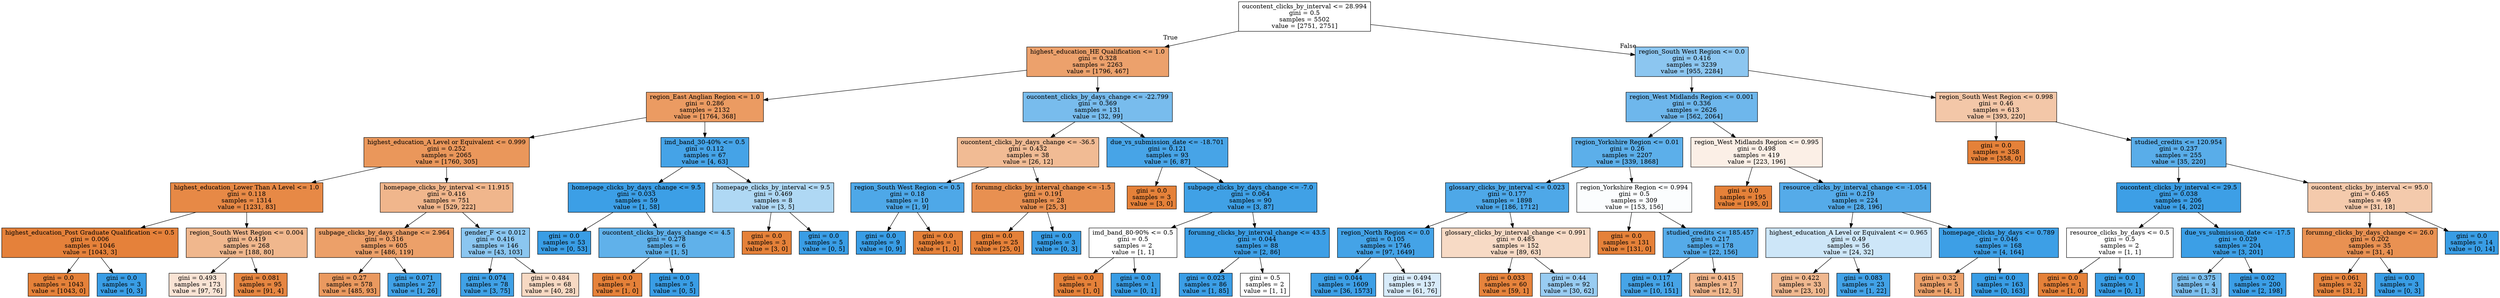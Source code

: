 digraph Tree {
node [shape=box, style="filled", color="black"] ;
0 [label="oucontent_clicks_by_interval <= 28.994\ngini = 0.5\nsamples = 5502\nvalue = [2751, 2751]", fillcolor="#e5813900"] ;
1 [label="highest_education_HE Qualification <= 1.0\ngini = 0.328\nsamples = 2263\nvalue = [1796, 467]", fillcolor="#e58139bd"] ;
0 -> 1 [labeldistance=2.5, labelangle=45, headlabel="True"] ;
2 [label="region_East Anglian Region <= 1.0\ngini = 0.286\nsamples = 2132\nvalue = [1764, 368]", fillcolor="#e58139ca"] ;
1 -> 2 ;
3 [label="highest_education_A Level or Equivalent <= 0.999\ngini = 0.252\nsamples = 2065\nvalue = [1760, 305]", fillcolor="#e58139d3"] ;
2 -> 3 ;
4 [label="highest_education_Lower Than A Level <= 1.0\ngini = 0.118\nsamples = 1314\nvalue = [1231, 83]", fillcolor="#e58139ee"] ;
3 -> 4 ;
5 [label="highest_education_Post Graduate Qualification <= 0.5\ngini = 0.006\nsamples = 1046\nvalue = [1043, 3]", fillcolor="#e58139fe"] ;
4 -> 5 ;
6 [label="gini = 0.0\nsamples = 1043\nvalue = [1043, 0]", fillcolor="#e58139ff"] ;
5 -> 6 ;
7 [label="gini = 0.0\nsamples = 3\nvalue = [0, 3]", fillcolor="#399de5ff"] ;
5 -> 7 ;
8 [label="region_South West Region <= 0.004\ngini = 0.419\nsamples = 268\nvalue = [188, 80]", fillcolor="#e5813992"] ;
4 -> 8 ;
9 [label="gini = 0.493\nsamples = 173\nvalue = [97, 76]", fillcolor="#e5813937"] ;
8 -> 9 ;
10 [label="gini = 0.081\nsamples = 95\nvalue = [91, 4]", fillcolor="#e58139f4"] ;
8 -> 10 ;
11 [label="homepage_clicks_by_interval <= 11.915\ngini = 0.416\nsamples = 751\nvalue = [529, 222]", fillcolor="#e5813994"] ;
3 -> 11 ;
12 [label="subpage_clicks_by_days_change <= 2.964\ngini = 0.316\nsamples = 605\nvalue = [486, 119]", fillcolor="#e58139c1"] ;
11 -> 12 ;
13 [label="gini = 0.27\nsamples = 578\nvalue = [485, 93]", fillcolor="#e58139ce"] ;
12 -> 13 ;
14 [label="gini = 0.071\nsamples = 27\nvalue = [1, 26]", fillcolor="#399de5f5"] ;
12 -> 14 ;
15 [label="gender_F <= 0.012\ngini = 0.416\nsamples = 146\nvalue = [43, 103]", fillcolor="#399de595"] ;
11 -> 15 ;
16 [label="gini = 0.074\nsamples = 78\nvalue = [3, 75]", fillcolor="#399de5f5"] ;
15 -> 16 ;
17 [label="gini = 0.484\nsamples = 68\nvalue = [40, 28]", fillcolor="#e581394d"] ;
15 -> 17 ;
18 [label="imd_band_30-40% <= 0.5\ngini = 0.112\nsamples = 67\nvalue = [4, 63]", fillcolor="#399de5ef"] ;
2 -> 18 ;
19 [label="homepage_clicks_by_days_change <= 9.5\ngini = 0.033\nsamples = 59\nvalue = [1, 58]", fillcolor="#399de5fb"] ;
18 -> 19 ;
20 [label="gini = 0.0\nsamples = 53\nvalue = [0, 53]", fillcolor="#399de5ff"] ;
19 -> 20 ;
21 [label="oucontent_clicks_by_days_change <= 4.5\ngini = 0.278\nsamples = 6\nvalue = [1, 5]", fillcolor="#399de5cc"] ;
19 -> 21 ;
22 [label="gini = 0.0\nsamples = 1\nvalue = [1, 0]", fillcolor="#e58139ff"] ;
21 -> 22 ;
23 [label="gini = 0.0\nsamples = 5\nvalue = [0, 5]", fillcolor="#399de5ff"] ;
21 -> 23 ;
24 [label="homepage_clicks_by_interval <= 9.5\ngini = 0.469\nsamples = 8\nvalue = [3, 5]", fillcolor="#399de566"] ;
18 -> 24 ;
25 [label="gini = 0.0\nsamples = 3\nvalue = [3, 0]", fillcolor="#e58139ff"] ;
24 -> 25 ;
26 [label="gini = 0.0\nsamples = 5\nvalue = [0, 5]", fillcolor="#399de5ff"] ;
24 -> 26 ;
27 [label="oucontent_clicks_by_days_change <= -22.799\ngini = 0.369\nsamples = 131\nvalue = [32, 99]", fillcolor="#399de5ad"] ;
1 -> 27 ;
28 [label="oucontent_clicks_by_days_change <= -36.5\ngini = 0.432\nsamples = 38\nvalue = [26, 12]", fillcolor="#e5813989"] ;
27 -> 28 ;
29 [label="region_South West Region <= 0.5\ngini = 0.18\nsamples = 10\nvalue = [1, 9]", fillcolor="#399de5e3"] ;
28 -> 29 ;
30 [label="gini = 0.0\nsamples = 9\nvalue = [0, 9]", fillcolor="#399de5ff"] ;
29 -> 30 ;
31 [label="gini = 0.0\nsamples = 1\nvalue = [1, 0]", fillcolor="#e58139ff"] ;
29 -> 31 ;
32 [label="forumng_clicks_by_interval_change <= -1.5\ngini = 0.191\nsamples = 28\nvalue = [25, 3]", fillcolor="#e58139e0"] ;
28 -> 32 ;
33 [label="gini = 0.0\nsamples = 25\nvalue = [25, 0]", fillcolor="#e58139ff"] ;
32 -> 33 ;
34 [label="gini = 0.0\nsamples = 3\nvalue = [0, 3]", fillcolor="#399de5ff"] ;
32 -> 34 ;
35 [label="due_vs_submission_date <= -18.701\ngini = 0.121\nsamples = 93\nvalue = [6, 87]", fillcolor="#399de5ed"] ;
27 -> 35 ;
36 [label="gini = 0.0\nsamples = 3\nvalue = [3, 0]", fillcolor="#e58139ff"] ;
35 -> 36 ;
37 [label="subpage_clicks_by_days_change <= -7.0\ngini = 0.064\nsamples = 90\nvalue = [3, 87]", fillcolor="#399de5f6"] ;
35 -> 37 ;
38 [label="imd_band_80-90% <= 0.5\ngini = 0.5\nsamples = 2\nvalue = [1, 1]", fillcolor="#e5813900"] ;
37 -> 38 ;
39 [label="gini = 0.0\nsamples = 1\nvalue = [1, 0]", fillcolor="#e58139ff"] ;
38 -> 39 ;
40 [label="gini = 0.0\nsamples = 1\nvalue = [0, 1]", fillcolor="#399de5ff"] ;
38 -> 40 ;
41 [label="forumng_clicks_by_interval_change <= 43.5\ngini = 0.044\nsamples = 88\nvalue = [2, 86]", fillcolor="#399de5f9"] ;
37 -> 41 ;
42 [label="gini = 0.023\nsamples = 86\nvalue = [1, 85]", fillcolor="#399de5fc"] ;
41 -> 42 ;
43 [label="gini = 0.5\nsamples = 2\nvalue = [1, 1]", fillcolor="#e5813900"] ;
41 -> 43 ;
44 [label="region_South West Region <= 0.0\ngini = 0.416\nsamples = 3239\nvalue = [955, 2284]", fillcolor="#399de594"] ;
0 -> 44 [labeldistance=2.5, labelangle=-45, headlabel="False"] ;
45 [label="region_West Midlands Region <= 0.001\ngini = 0.336\nsamples = 2626\nvalue = [562, 2064]", fillcolor="#399de5ba"] ;
44 -> 45 ;
46 [label="region_Yorkshire Region <= 0.01\ngini = 0.26\nsamples = 2207\nvalue = [339, 1868]", fillcolor="#399de5d1"] ;
45 -> 46 ;
47 [label="glossary_clicks_by_interval <= 0.023\ngini = 0.177\nsamples = 1898\nvalue = [186, 1712]", fillcolor="#399de5e3"] ;
46 -> 47 ;
48 [label="region_North Region <= 0.0\ngini = 0.105\nsamples = 1746\nvalue = [97, 1649]", fillcolor="#399de5f0"] ;
47 -> 48 ;
49 [label="gini = 0.044\nsamples = 1609\nvalue = [36, 1573]", fillcolor="#399de5f9"] ;
48 -> 49 ;
50 [label="gini = 0.494\nsamples = 137\nvalue = [61, 76]", fillcolor="#399de532"] ;
48 -> 50 ;
51 [label="glossary_clicks_by_interval_change <= 0.991\ngini = 0.485\nsamples = 152\nvalue = [89, 63]", fillcolor="#e581394a"] ;
47 -> 51 ;
52 [label="gini = 0.033\nsamples = 60\nvalue = [59, 1]", fillcolor="#e58139fb"] ;
51 -> 52 ;
53 [label="gini = 0.44\nsamples = 92\nvalue = [30, 62]", fillcolor="#399de584"] ;
51 -> 53 ;
54 [label="region_Yorkshire Region <= 0.994\ngini = 0.5\nsamples = 309\nvalue = [153, 156]", fillcolor="#399de505"] ;
46 -> 54 ;
55 [label="gini = 0.0\nsamples = 131\nvalue = [131, 0]", fillcolor="#e58139ff"] ;
54 -> 55 ;
56 [label="studied_credits <= 185.457\ngini = 0.217\nsamples = 178\nvalue = [22, 156]", fillcolor="#399de5db"] ;
54 -> 56 ;
57 [label="gini = 0.117\nsamples = 161\nvalue = [10, 151]", fillcolor="#399de5ee"] ;
56 -> 57 ;
58 [label="gini = 0.415\nsamples = 17\nvalue = [12, 5]", fillcolor="#e5813995"] ;
56 -> 58 ;
59 [label="region_West Midlands Region <= 0.995\ngini = 0.498\nsamples = 419\nvalue = [223, 196]", fillcolor="#e581391f"] ;
45 -> 59 ;
60 [label="gini = 0.0\nsamples = 195\nvalue = [195, 0]", fillcolor="#e58139ff"] ;
59 -> 60 ;
61 [label="resource_clicks_by_interval_change <= -1.054\ngini = 0.219\nsamples = 224\nvalue = [28, 196]", fillcolor="#399de5db"] ;
59 -> 61 ;
62 [label="highest_education_A Level or Equivalent <= 0.965\ngini = 0.49\nsamples = 56\nvalue = [24, 32]", fillcolor="#399de540"] ;
61 -> 62 ;
63 [label="gini = 0.422\nsamples = 33\nvalue = [23, 10]", fillcolor="#e5813990"] ;
62 -> 63 ;
64 [label="gini = 0.083\nsamples = 23\nvalue = [1, 22]", fillcolor="#399de5f3"] ;
62 -> 64 ;
65 [label="homepage_clicks_by_days <= 0.789\ngini = 0.046\nsamples = 168\nvalue = [4, 164]", fillcolor="#399de5f9"] ;
61 -> 65 ;
66 [label="gini = 0.32\nsamples = 5\nvalue = [4, 1]", fillcolor="#e58139bf"] ;
65 -> 66 ;
67 [label="gini = 0.0\nsamples = 163\nvalue = [0, 163]", fillcolor="#399de5ff"] ;
65 -> 67 ;
68 [label="region_South West Region <= 0.998\ngini = 0.46\nsamples = 613\nvalue = [393, 220]", fillcolor="#e5813970"] ;
44 -> 68 ;
69 [label="gini = 0.0\nsamples = 358\nvalue = [358, 0]", fillcolor="#e58139ff"] ;
68 -> 69 ;
70 [label="studied_credits <= 120.954\ngini = 0.237\nsamples = 255\nvalue = [35, 220]", fillcolor="#399de5d6"] ;
68 -> 70 ;
71 [label="oucontent_clicks_by_interval <= 29.5\ngini = 0.038\nsamples = 206\nvalue = [4, 202]", fillcolor="#399de5fa"] ;
70 -> 71 ;
72 [label="resource_clicks_by_days <= 0.5\ngini = 0.5\nsamples = 2\nvalue = [1, 1]", fillcolor="#e5813900"] ;
71 -> 72 ;
73 [label="gini = 0.0\nsamples = 1\nvalue = [1, 0]", fillcolor="#e58139ff"] ;
72 -> 73 ;
74 [label="gini = 0.0\nsamples = 1\nvalue = [0, 1]", fillcolor="#399de5ff"] ;
72 -> 74 ;
75 [label="due_vs_submission_date <= -17.5\ngini = 0.029\nsamples = 204\nvalue = [3, 201]", fillcolor="#399de5fb"] ;
71 -> 75 ;
76 [label="gini = 0.375\nsamples = 4\nvalue = [1, 3]", fillcolor="#399de5aa"] ;
75 -> 76 ;
77 [label="gini = 0.02\nsamples = 200\nvalue = [2, 198]", fillcolor="#399de5fc"] ;
75 -> 77 ;
78 [label="oucontent_clicks_by_interval <= 95.0\ngini = 0.465\nsamples = 49\nvalue = [31, 18]", fillcolor="#e581396b"] ;
70 -> 78 ;
79 [label="forumng_clicks_by_days_change <= 26.0\ngini = 0.202\nsamples = 35\nvalue = [31, 4]", fillcolor="#e58139de"] ;
78 -> 79 ;
80 [label="gini = 0.061\nsamples = 32\nvalue = [31, 1]", fillcolor="#e58139f7"] ;
79 -> 80 ;
81 [label="gini = 0.0\nsamples = 3\nvalue = [0, 3]", fillcolor="#399de5ff"] ;
79 -> 81 ;
82 [label="gini = 0.0\nsamples = 14\nvalue = [0, 14]", fillcolor="#399de5ff"] ;
78 -> 82 ;
}